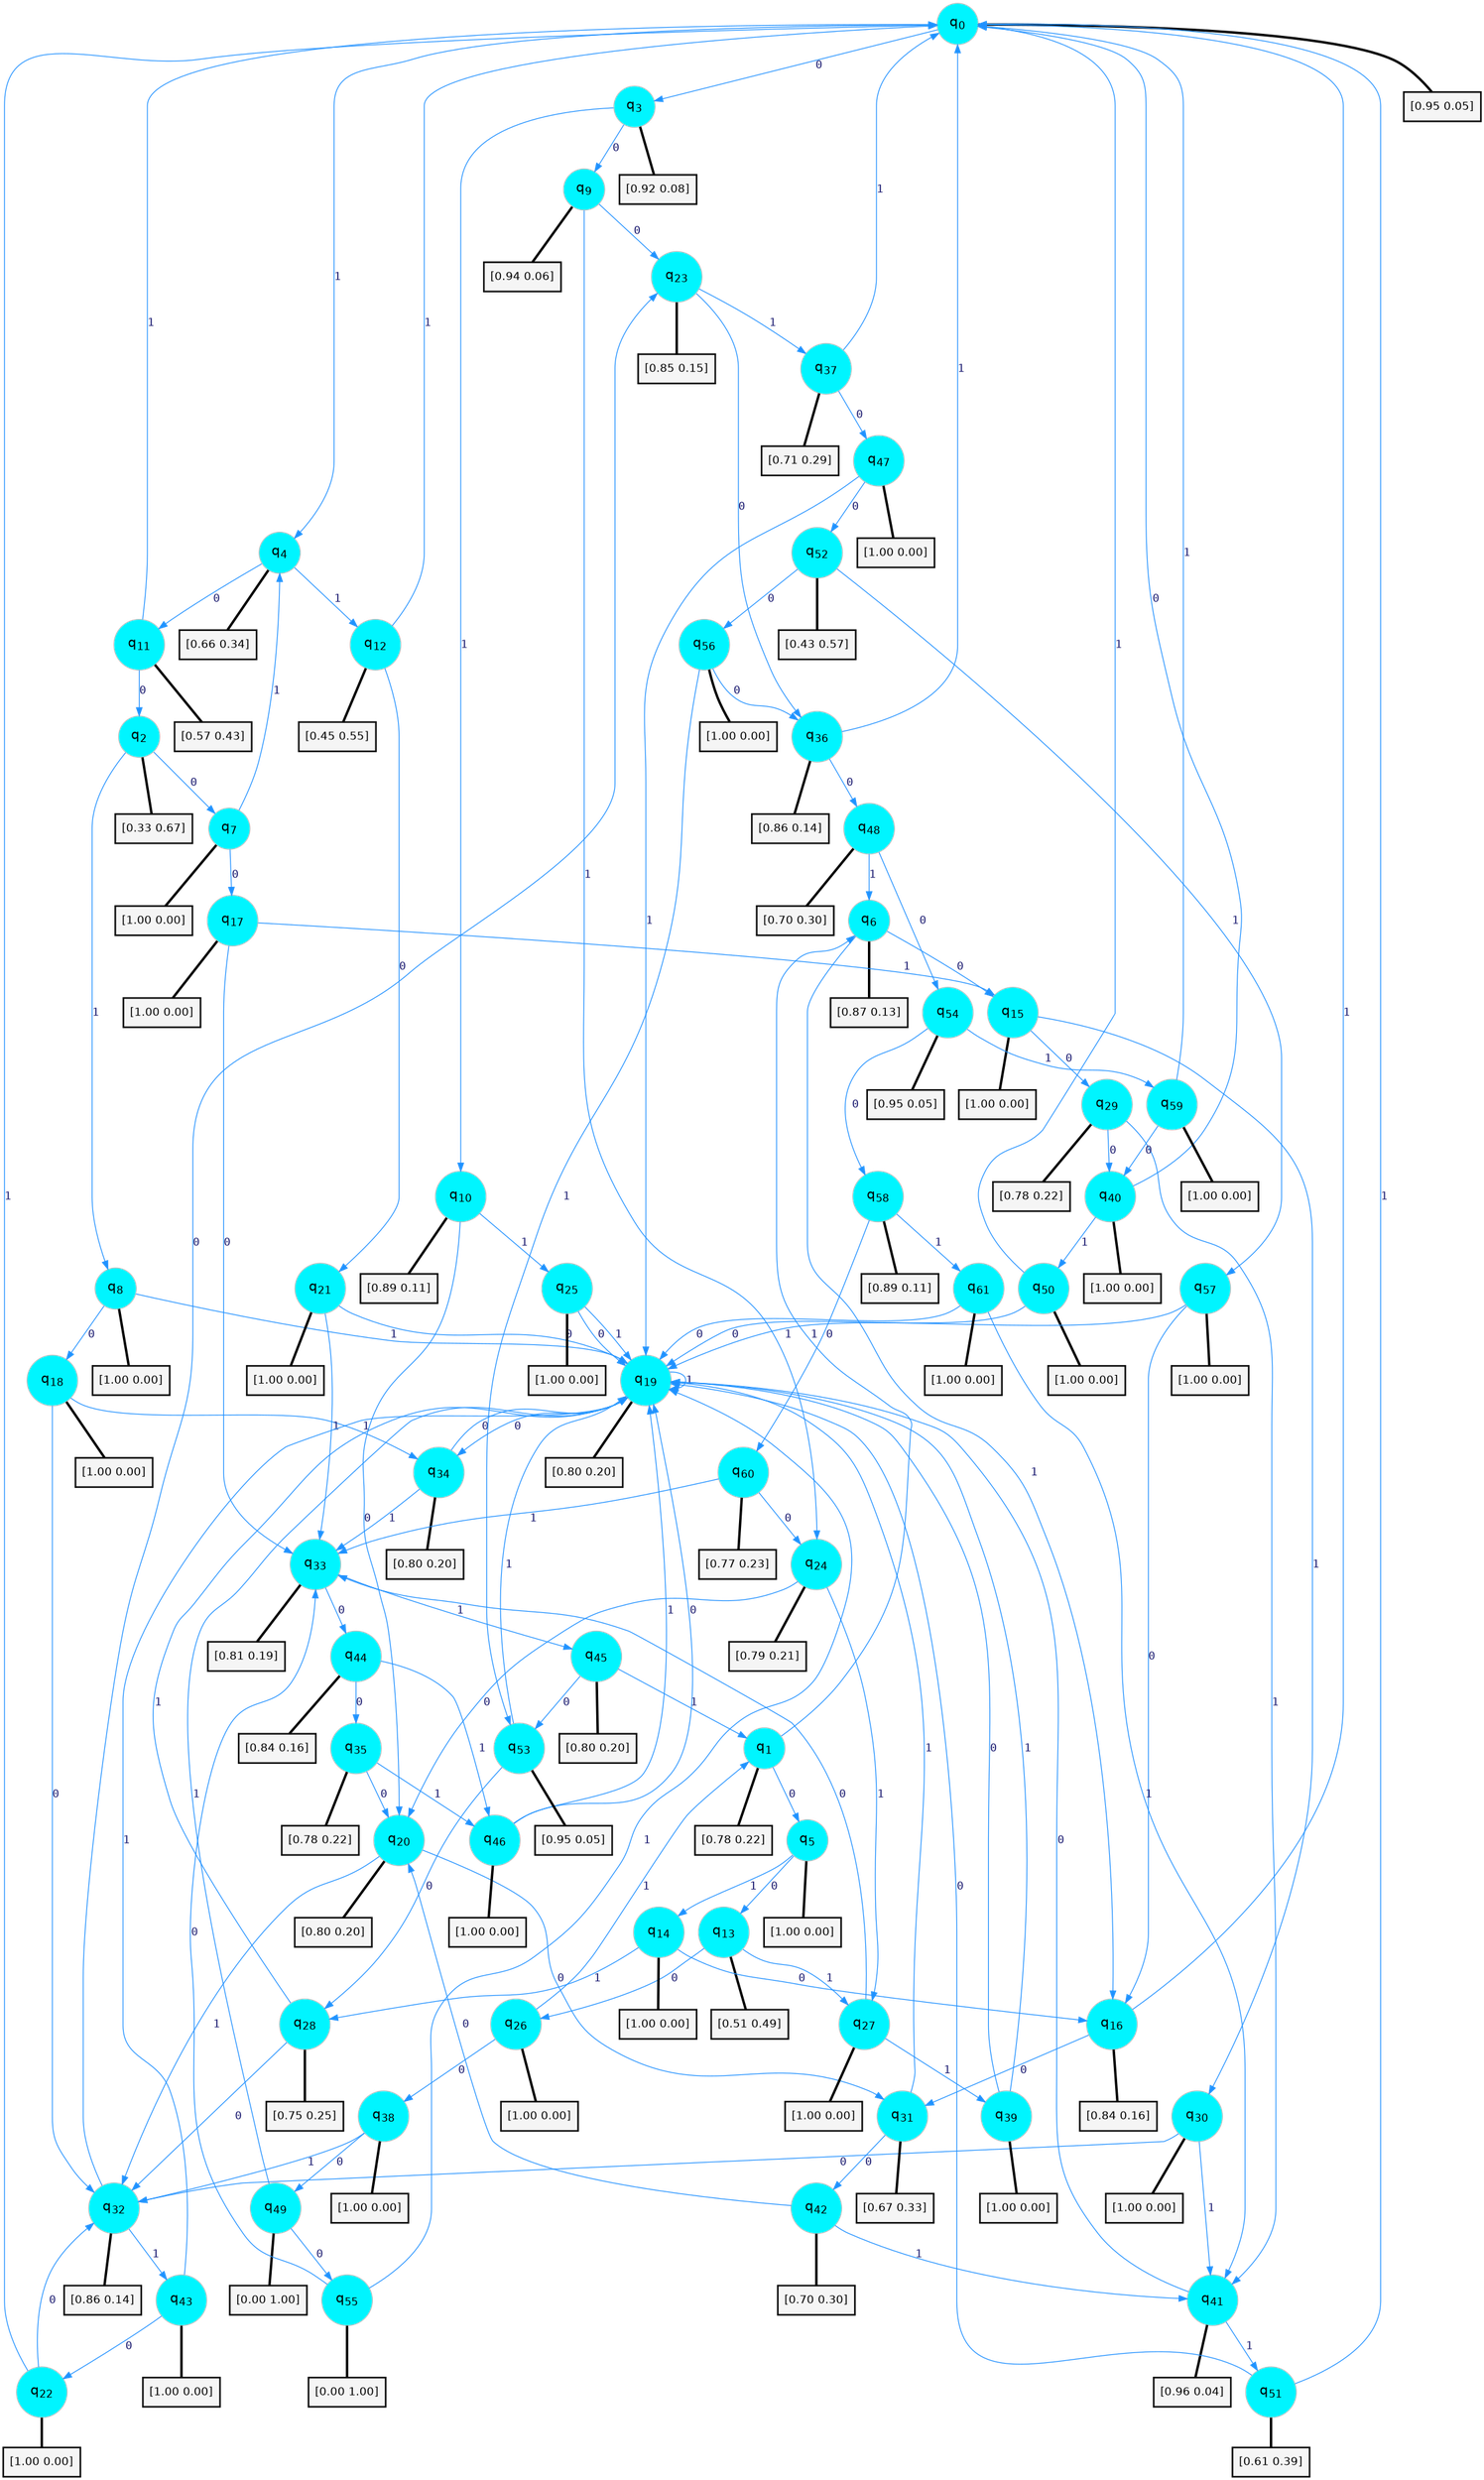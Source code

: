 digraph G {
graph [
bgcolor=transparent, dpi=300, rankdir=TD, size="40,25"];
node [
color=gray, fillcolor=turquoise1, fontcolor=black, fontname=Helvetica, fontsize=16, fontweight=bold, shape=circle, style=filled];
edge [
arrowsize=1, color=dodgerblue1, fontcolor=midnightblue, fontname=courier, fontweight=bold, penwidth=1, style=solid, weight=20];
0[label=<q<SUB>0</SUB>>];
1[label=<q<SUB>1</SUB>>];
2[label=<q<SUB>2</SUB>>];
3[label=<q<SUB>3</SUB>>];
4[label=<q<SUB>4</SUB>>];
5[label=<q<SUB>5</SUB>>];
6[label=<q<SUB>6</SUB>>];
7[label=<q<SUB>7</SUB>>];
8[label=<q<SUB>8</SUB>>];
9[label=<q<SUB>9</SUB>>];
10[label=<q<SUB>10</SUB>>];
11[label=<q<SUB>11</SUB>>];
12[label=<q<SUB>12</SUB>>];
13[label=<q<SUB>13</SUB>>];
14[label=<q<SUB>14</SUB>>];
15[label=<q<SUB>15</SUB>>];
16[label=<q<SUB>16</SUB>>];
17[label=<q<SUB>17</SUB>>];
18[label=<q<SUB>18</SUB>>];
19[label=<q<SUB>19</SUB>>];
20[label=<q<SUB>20</SUB>>];
21[label=<q<SUB>21</SUB>>];
22[label=<q<SUB>22</SUB>>];
23[label=<q<SUB>23</SUB>>];
24[label=<q<SUB>24</SUB>>];
25[label=<q<SUB>25</SUB>>];
26[label=<q<SUB>26</SUB>>];
27[label=<q<SUB>27</SUB>>];
28[label=<q<SUB>28</SUB>>];
29[label=<q<SUB>29</SUB>>];
30[label=<q<SUB>30</SUB>>];
31[label=<q<SUB>31</SUB>>];
32[label=<q<SUB>32</SUB>>];
33[label=<q<SUB>33</SUB>>];
34[label=<q<SUB>34</SUB>>];
35[label=<q<SUB>35</SUB>>];
36[label=<q<SUB>36</SUB>>];
37[label=<q<SUB>37</SUB>>];
38[label=<q<SUB>38</SUB>>];
39[label=<q<SUB>39</SUB>>];
40[label=<q<SUB>40</SUB>>];
41[label=<q<SUB>41</SUB>>];
42[label=<q<SUB>42</SUB>>];
43[label=<q<SUB>43</SUB>>];
44[label=<q<SUB>44</SUB>>];
45[label=<q<SUB>45</SUB>>];
46[label=<q<SUB>46</SUB>>];
47[label=<q<SUB>47</SUB>>];
48[label=<q<SUB>48</SUB>>];
49[label=<q<SUB>49</SUB>>];
50[label=<q<SUB>50</SUB>>];
51[label=<q<SUB>51</SUB>>];
52[label=<q<SUB>52</SUB>>];
53[label=<q<SUB>53</SUB>>];
54[label=<q<SUB>54</SUB>>];
55[label=<q<SUB>55</SUB>>];
56[label=<q<SUB>56</SUB>>];
57[label=<q<SUB>57</SUB>>];
58[label=<q<SUB>58</SUB>>];
59[label=<q<SUB>59</SUB>>];
60[label=<q<SUB>60</SUB>>];
61[label=<q<SUB>61</SUB>>];
62[label="[0.95 0.05]", shape=box,fontcolor=black, fontname=Helvetica, fontsize=14, penwidth=2, fillcolor=whitesmoke,color=black];
63[label="[0.78 0.22]", shape=box,fontcolor=black, fontname=Helvetica, fontsize=14, penwidth=2, fillcolor=whitesmoke,color=black];
64[label="[0.33 0.67]", shape=box,fontcolor=black, fontname=Helvetica, fontsize=14, penwidth=2, fillcolor=whitesmoke,color=black];
65[label="[0.92 0.08]", shape=box,fontcolor=black, fontname=Helvetica, fontsize=14, penwidth=2, fillcolor=whitesmoke,color=black];
66[label="[0.66 0.34]", shape=box,fontcolor=black, fontname=Helvetica, fontsize=14, penwidth=2, fillcolor=whitesmoke,color=black];
67[label="[1.00 0.00]", shape=box,fontcolor=black, fontname=Helvetica, fontsize=14, penwidth=2, fillcolor=whitesmoke,color=black];
68[label="[0.87 0.13]", shape=box,fontcolor=black, fontname=Helvetica, fontsize=14, penwidth=2, fillcolor=whitesmoke,color=black];
69[label="[1.00 0.00]", shape=box,fontcolor=black, fontname=Helvetica, fontsize=14, penwidth=2, fillcolor=whitesmoke,color=black];
70[label="[1.00 0.00]", shape=box,fontcolor=black, fontname=Helvetica, fontsize=14, penwidth=2, fillcolor=whitesmoke,color=black];
71[label="[0.94 0.06]", shape=box,fontcolor=black, fontname=Helvetica, fontsize=14, penwidth=2, fillcolor=whitesmoke,color=black];
72[label="[0.89 0.11]", shape=box,fontcolor=black, fontname=Helvetica, fontsize=14, penwidth=2, fillcolor=whitesmoke,color=black];
73[label="[0.57 0.43]", shape=box,fontcolor=black, fontname=Helvetica, fontsize=14, penwidth=2, fillcolor=whitesmoke,color=black];
74[label="[0.45 0.55]", shape=box,fontcolor=black, fontname=Helvetica, fontsize=14, penwidth=2, fillcolor=whitesmoke,color=black];
75[label="[0.51 0.49]", shape=box,fontcolor=black, fontname=Helvetica, fontsize=14, penwidth=2, fillcolor=whitesmoke,color=black];
76[label="[1.00 0.00]", shape=box,fontcolor=black, fontname=Helvetica, fontsize=14, penwidth=2, fillcolor=whitesmoke,color=black];
77[label="[1.00 0.00]", shape=box,fontcolor=black, fontname=Helvetica, fontsize=14, penwidth=2, fillcolor=whitesmoke,color=black];
78[label="[0.84 0.16]", shape=box,fontcolor=black, fontname=Helvetica, fontsize=14, penwidth=2, fillcolor=whitesmoke,color=black];
79[label="[1.00 0.00]", shape=box,fontcolor=black, fontname=Helvetica, fontsize=14, penwidth=2, fillcolor=whitesmoke,color=black];
80[label="[1.00 0.00]", shape=box,fontcolor=black, fontname=Helvetica, fontsize=14, penwidth=2, fillcolor=whitesmoke,color=black];
81[label="[0.80 0.20]", shape=box,fontcolor=black, fontname=Helvetica, fontsize=14, penwidth=2, fillcolor=whitesmoke,color=black];
82[label="[0.80 0.20]", shape=box,fontcolor=black, fontname=Helvetica, fontsize=14, penwidth=2, fillcolor=whitesmoke,color=black];
83[label="[1.00 0.00]", shape=box,fontcolor=black, fontname=Helvetica, fontsize=14, penwidth=2, fillcolor=whitesmoke,color=black];
84[label="[1.00 0.00]", shape=box,fontcolor=black, fontname=Helvetica, fontsize=14, penwidth=2, fillcolor=whitesmoke,color=black];
85[label="[0.85 0.15]", shape=box,fontcolor=black, fontname=Helvetica, fontsize=14, penwidth=2, fillcolor=whitesmoke,color=black];
86[label="[0.79 0.21]", shape=box,fontcolor=black, fontname=Helvetica, fontsize=14, penwidth=2, fillcolor=whitesmoke,color=black];
87[label="[1.00 0.00]", shape=box,fontcolor=black, fontname=Helvetica, fontsize=14, penwidth=2, fillcolor=whitesmoke,color=black];
88[label="[1.00 0.00]", shape=box,fontcolor=black, fontname=Helvetica, fontsize=14, penwidth=2, fillcolor=whitesmoke,color=black];
89[label="[1.00 0.00]", shape=box,fontcolor=black, fontname=Helvetica, fontsize=14, penwidth=2, fillcolor=whitesmoke,color=black];
90[label="[0.75 0.25]", shape=box,fontcolor=black, fontname=Helvetica, fontsize=14, penwidth=2, fillcolor=whitesmoke,color=black];
91[label="[0.78 0.22]", shape=box,fontcolor=black, fontname=Helvetica, fontsize=14, penwidth=2, fillcolor=whitesmoke,color=black];
92[label="[1.00 0.00]", shape=box,fontcolor=black, fontname=Helvetica, fontsize=14, penwidth=2, fillcolor=whitesmoke,color=black];
93[label="[0.67 0.33]", shape=box,fontcolor=black, fontname=Helvetica, fontsize=14, penwidth=2, fillcolor=whitesmoke,color=black];
94[label="[0.86 0.14]", shape=box,fontcolor=black, fontname=Helvetica, fontsize=14, penwidth=2, fillcolor=whitesmoke,color=black];
95[label="[0.81 0.19]", shape=box,fontcolor=black, fontname=Helvetica, fontsize=14, penwidth=2, fillcolor=whitesmoke,color=black];
96[label="[0.80 0.20]", shape=box,fontcolor=black, fontname=Helvetica, fontsize=14, penwidth=2, fillcolor=whitesmoke,color=black];
97[label="[0.78 0.22]", shape=box,fontcolor=black, fontname=Helvetica, fontsize=14, penwidth=2, fillcolor=whitesmoke,color=black];
98[label="[0.86 0.14]", shape=box,fontcolor=black, fontname=Helvetica, fontsize=14, penwidth=2, fillcolor=whitesmoke,color=black];
99[label="[0.71 0.29]", shape=box,fontcolor=black, fontname=Helvetica, fontsize=14, penwidth=2, fillcolor=whitesmoke,color=black];
100[label="[1.00 0.00]", shape=box,fontcolor=black, fontname=Helvetica, fontsize=14, penwidth=2, fillcolor=whitesmoke,color=black];
101[label="[1.00 0.00]", shape=box,fontcolor=black, fontname=Helvetica, fontsize=14, penwidth=2, fillcolor=whitesmoke,color=black];
102[label="[1.00 0.00]", shape=box,fontcolor=black, fontname=Helvetica, fontsize=14, penwidth=2, fillcolor=whitesmoke,color=black];
103[label="[0.96 0.04]", shape=box,fontcolor=black, fontname=Helvetica, fontsize=14, penwidth=2, fillcolor=whitesmoke,color=black];
104[label="[0.70 0.30]", shape=box,fontcolor=black, fontname=Helvetica, fontsize=14, penwidth=2, fillcolor=whitesmoke,color=black];
105[label="[1.00 0.00]", shape=box,fontcolor=black, fontname=Helvetica, fontsize=14, penwidth=2, fillcolor=whitesmoke,color=black];
106[label="[0.84 0.16]", shape=box,fontcolor=black, fontname=Helvetica, fontsize=14, penwidth=2, fillcolor=whitesmoke,color=black];
107[label="[0.80 0.20]", shape=box,fontcolor=black, fontname=Helvetica, fontsize=14, penwidth=2, fillcolor=whitesmoke,color=black];
108[label="[1.00 0.00]", shape=box,fontcolor=black, fontname=Helvetica, fontsize=14, penwidth=2, fillcolor=whitesmoke,color=black];
109[label="[1.00 0.00]", shape=box,fontcolor=black, fontname=Helvetica, fontsize=14, penwidth=2, fillcolor=whitesmoke,color=black];
110[label="[0.70 0.30]", shape=box,fontcolor=black, fontname=Helvetica, fontsize=14, penwidth=2, fillcolor=whitesmoke,color=black];
111[label="[0.00 1.00]", shape=box,fontcolor=black, fontname=Helvetica, fontsize=14, penwidth=2, fillcolor=whitesmoke,color=black];
112[label="[1.00 0.00]", shape=box,fontcolor=black, fontname=Helvetica, fontsize=14, penwidth=2, fillcolor=whitesmoke,color=black];
113[label="[0.61 0.39]", shape=box,fontcolor=black, fontname=Helvetica, fontsize=14, penwidth=2, fillcolor=whitesmoke,color=black];
114[label="[0.43 0.57]", shape=box,fontcolor=black, fontname=Helvetica, fontsize=14, penwidth=2, fillcolor=whitesmoke,color=black];
115[label="[0.95 0.05]", shape=box,fontcolor=black, fontname=Helvetica, fontsize=14, penwidth=2, fillcolor=whitesmoke,color=black];
116[label="[0.95 0.05]", shape=box,fontcolor=black, fontname=Helvetica, fontsize=14, penwidth=2, fillcolor=whitesmoke,color=black];
117[label="[0.00 1.00]", shape=box,fontcolor=black, fontname=Helvetica, fontsize=14, penwidth=2, fillcolor=whitesmoke,color=black];
118[label="[1.00 0.00]", shape=box,fontcolor=black, fontname=Helvetica, fontsize=14, penwidth=2, fillcolor=whitesmoke,color=black];
119[label="[1.00 0.00]", shape=box,fontcolor=black, fontname=Helvetica, fontsize=14, penwidth=2, fillcolor=whitesmoke,color=black];
120[label="[0.89 0.11]", shape=box,fontcolor=black, fontname=Helvetica, fontsize=14, penwidth=2, fillcolor=whitesmoke,color=black];
121[label="[1.00 0.00]", shape=box,fontcolor=black, fontname=Helvetica, fontsize=14, penwidth=2, fillcolor=whitesmoke,color=black];
122[label="[0.77 0.23]", shape=box,fontcolor=black, fontname=Helvetica, fontsize=14, penwidth=2, fillcolor=whitesmoke,color=black];
123[label="[1.00 0.00]", shape=box,fontcolor=black, fontname=Helvetica, fontsize=14, penwidth=2, fillcolor=whitesmoke,color=black];
0->3 [label=0];
0->4 [label=1];
0->62 [arrowhead=none, penwidth=3,color=black];
1->5 [label=0];
1->6 [label=1];
1->63 [arrowhead=none, penwidth=3,color=black];
2->7 [label=0];
2->8 [label=1];
2->64 [arrowhead=none, penwidth=3,color=black];
3->9 [label=0];
3->10 [label=1];
3->65 [arrowhead=none, penwidth=3,color=black];
4->11 [label=0];
4->12 [label=1];
4->66 [arrowhead=none, penwidth=3,color=black];
5->13 [label=0];
5->14 [label=1];
5->67 [arrowhead=none, penwidth=3,color=black];
6->15 [label=0];
6->16 [label=1];
6->68 [arrowhead=none, penwidth=3,color=black];
7->17 [label=0];
7->4 [label=1];
7->69 [arrowhead=none, penwidth=3,color=black];
8->18 [label=0];
8->19 [label=1];
8->70 [arrowhead=none, penwidth=3,color=black];
9->23 [label=0];
9->24 [label=1];
9->71 [arrowhead=none, penwidth=3,color=black];
10->20 [label=0];
10->25 [label=1];
10->72 [arrowhead=none, penwidth=3,color=black];
11->2 [label=0];
11->0 [label=1];
11->73 [arrowhead=none, penwidth=3,color=black];
12->21 [label=0];
12->0 [label=1];
12->74 [arrowhead=none, penwidth=3,color=black];
13->26 [label=0];
13->27 [label=1];
13->75 [arrowhead=none, penwidth=3,color=black];
14->16 [label=0];
14->28 [label=1];
14->76 [arrowhead=none, penwidth=3,color=black];
15->29 [label=0];
15->30 [label=1];
15->77 [arrowhead=none, penwidth=3,color=black];
16->31 [label=0];
16->0 [label=1];
16->78 [arrowhead=none, penwidth=3,color=black];
17->33 [label=0];
17->15 [label=1];
17->79 [arrowhead=none, penwidth=3,color=black];
18->32 [label=0];
18->34 [label=1];
18->80 [arrowhead=none, penwidth=3,color=black];
19->34 [label=0];
19->19 [label=1];
19->81 [arrowhead=none, penwidth=3,color=black];
20->31 [label=0];
20->32 [label=1];
20->82 [arrowhead=none, penwidth=3,color=black];
21->19 [label=0];
21->33 [label=1];
21->83 [arrowhead=none, penwidth=3,color=black];
22->32 [label=0];
22->0 [label=1];
22->84 [arrowhead=none, penwidth=3,color=black];
23->36 [label=0];
23->37 [label=1];
23->85 [arrowhead=none, penwidth=3,color=black];
24->20 [label=0];
24->27 [label=1];
24->86 [arrowhead=none, penwidth=3,color=black];
25->19 [label=0];
25->19 [label=1];
25->87 [arrowhead=none, penwidth=3,color=black];
26->38 [label=0];
26->1 [label=1];
26->88 [arrowhead=none, penwidth=3,color=black];
27->33 [label=0];
27->39 [label=1];
27->89 [arrowhead=none, penwidth=3,color=black];
28->32 [label=0];
28->19 [label=1];
28->90 [arrowhead=none, penwidth=3,color=black];
29->40 [label=0];
29->41 [label=1];
29->91 [arrowhead=none, penwidth=3,color=black];
30->32 [label=0];
30->41 [label=1];
30->92 [arrowhead=none, penwidth=3,color=black];
31->42 [label=0];
31->19 [label=1];
31->93 [arrowhead=none, penwidth=3,color=black];
32->23 [label=0];
32->43 [label=1];
32->94 [arrowhead=none, penwidth=3,color=black];
33->44 [label=0];
33->45 [label=1];
33->95 [arrowhead=none, penwidth=3,color=black];
34->19 [label=0];
34->33 [label=1];
34->96 [arrowhead=none, penwidth=3,color=black];
35->20 [label=0];
35->46 [label=1];
35->97 [arrowhead=none, penwidth=3,color=black];
36->48 [label=0];
36->0 [label=1];
36->98 [arrowhead=none, penwidth=3,color=black];
37->47 [label=0];
37->0 [label=1];
37->99 [arrowhead=none, penwidth=3,color=black];
38->49 [label=0];
38->32 [label=1];
38->100 [arrowhead=none, penwidth=3,color=black];
39->19 [label=0];
39->19 [label=1];
39->101 [arrowhead=none, penwidth=3,color=black];
40->0 [label=0];
40->50 [label=1];
40->102 [arrowhead=none, penwidth=3,color=black];
41->19 [label=0];
41->51 [label=1];
41->103 [arrowhead=none, penwidth=3,color=black];
42->20 [label=0];
42->41 [label=1];
42->104 [arrowhead=none, penwidth=3,color=black];
43->22 [label=0];
43->19 [label=1];
43->105 [arrowhead=none, penwidth=3,color=black];
44->35 [label=0];
44->46 [label=1];
44->106 [arrowhead=none, penwidth=3,color=black];
45->53 [label=0];
45->1 [label=1];
45->107 [arrowhead=none, penwidth=3,color=black];
46->19 [label=0];
46->19 [label=1];
46->108 [arrowhead=none, penwidth=3,color=black];
47->52 [label=0];
47->19 [label=1];
47->109 [arrowhead=none, penwidth=3,color=black];
48->54 [label=0];
48->6 [label=1];
48->110 [arrowhead=none, penwidth=3,color=black];
49->55 [label=0];
49->19 [label=1];
49->111 [arrowhead=none, penwidth=3,color=black];
50->19 [label=0];
50->0 [label=1];
50->112 [arrowhead=none, penwidth=3,color=black];
51->19 [label=0];
51->0 [label=1];
51->113 [arrowhead=none, penwidth=3,color=black];
52->56 [label=0];
52->57 [label=1];
52->114 [arrowhead=none, penwidth=3,color=black];
53->28 [label=0];
53->19 [label=1];
53->115 [arrowhead=none, penwidth=3,color=black];
54->58 [label=0];
54->59 [label=1];
54->116 [arrowhead=none, penwidth=3,color=black];
55->33 [label=0];
55->19 [label=1];
55->117 [arrowhead=none, penwidth=3,color=black];
56->36 [label=0];
56->53 [label=1];
56->118 [arrowhead=none, penwidth=3,color=black];
57->16 [label=0];
57->19 [label=1];
57->119 [arrowhead=none, penwidth=3,color=black];
58->60 [label=0];
58->61 [label=1];
58->120 [arrowhead=none, penwidth=3,color=black];
59->40 [label=0];
59->0 [label=1];
59->121 [arrowhead=none, penwidth=3,color=black];
60->24 [label=0];
60->33 [label=1];
60->122 [arrowhead=none, penwidth=3,color=black];
61->19 [label=0];
61->41 [label=1];
61->123 [arrowhead=none, penwidth=3,color=black];
}
